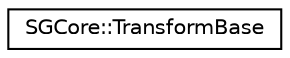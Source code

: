 digraph "Graphical Class Hierarchy"
{
 // LATEX_PDF_SIZE
  edge [fontname="Helvetica",fontsize="10",labelfontname="Helvetica",labelfontsize="10"];
  node [fontname="Helvetica",fontsize="10",shape=record];
  rankdir="LR";
  Node0 [label="SGCore::TransformBase",height=0.2,width=0.4,color="black", fillcolor="white", style="filled",URL="$structSGCore_1_1TransformBase.html",tooltip=" "];
}
